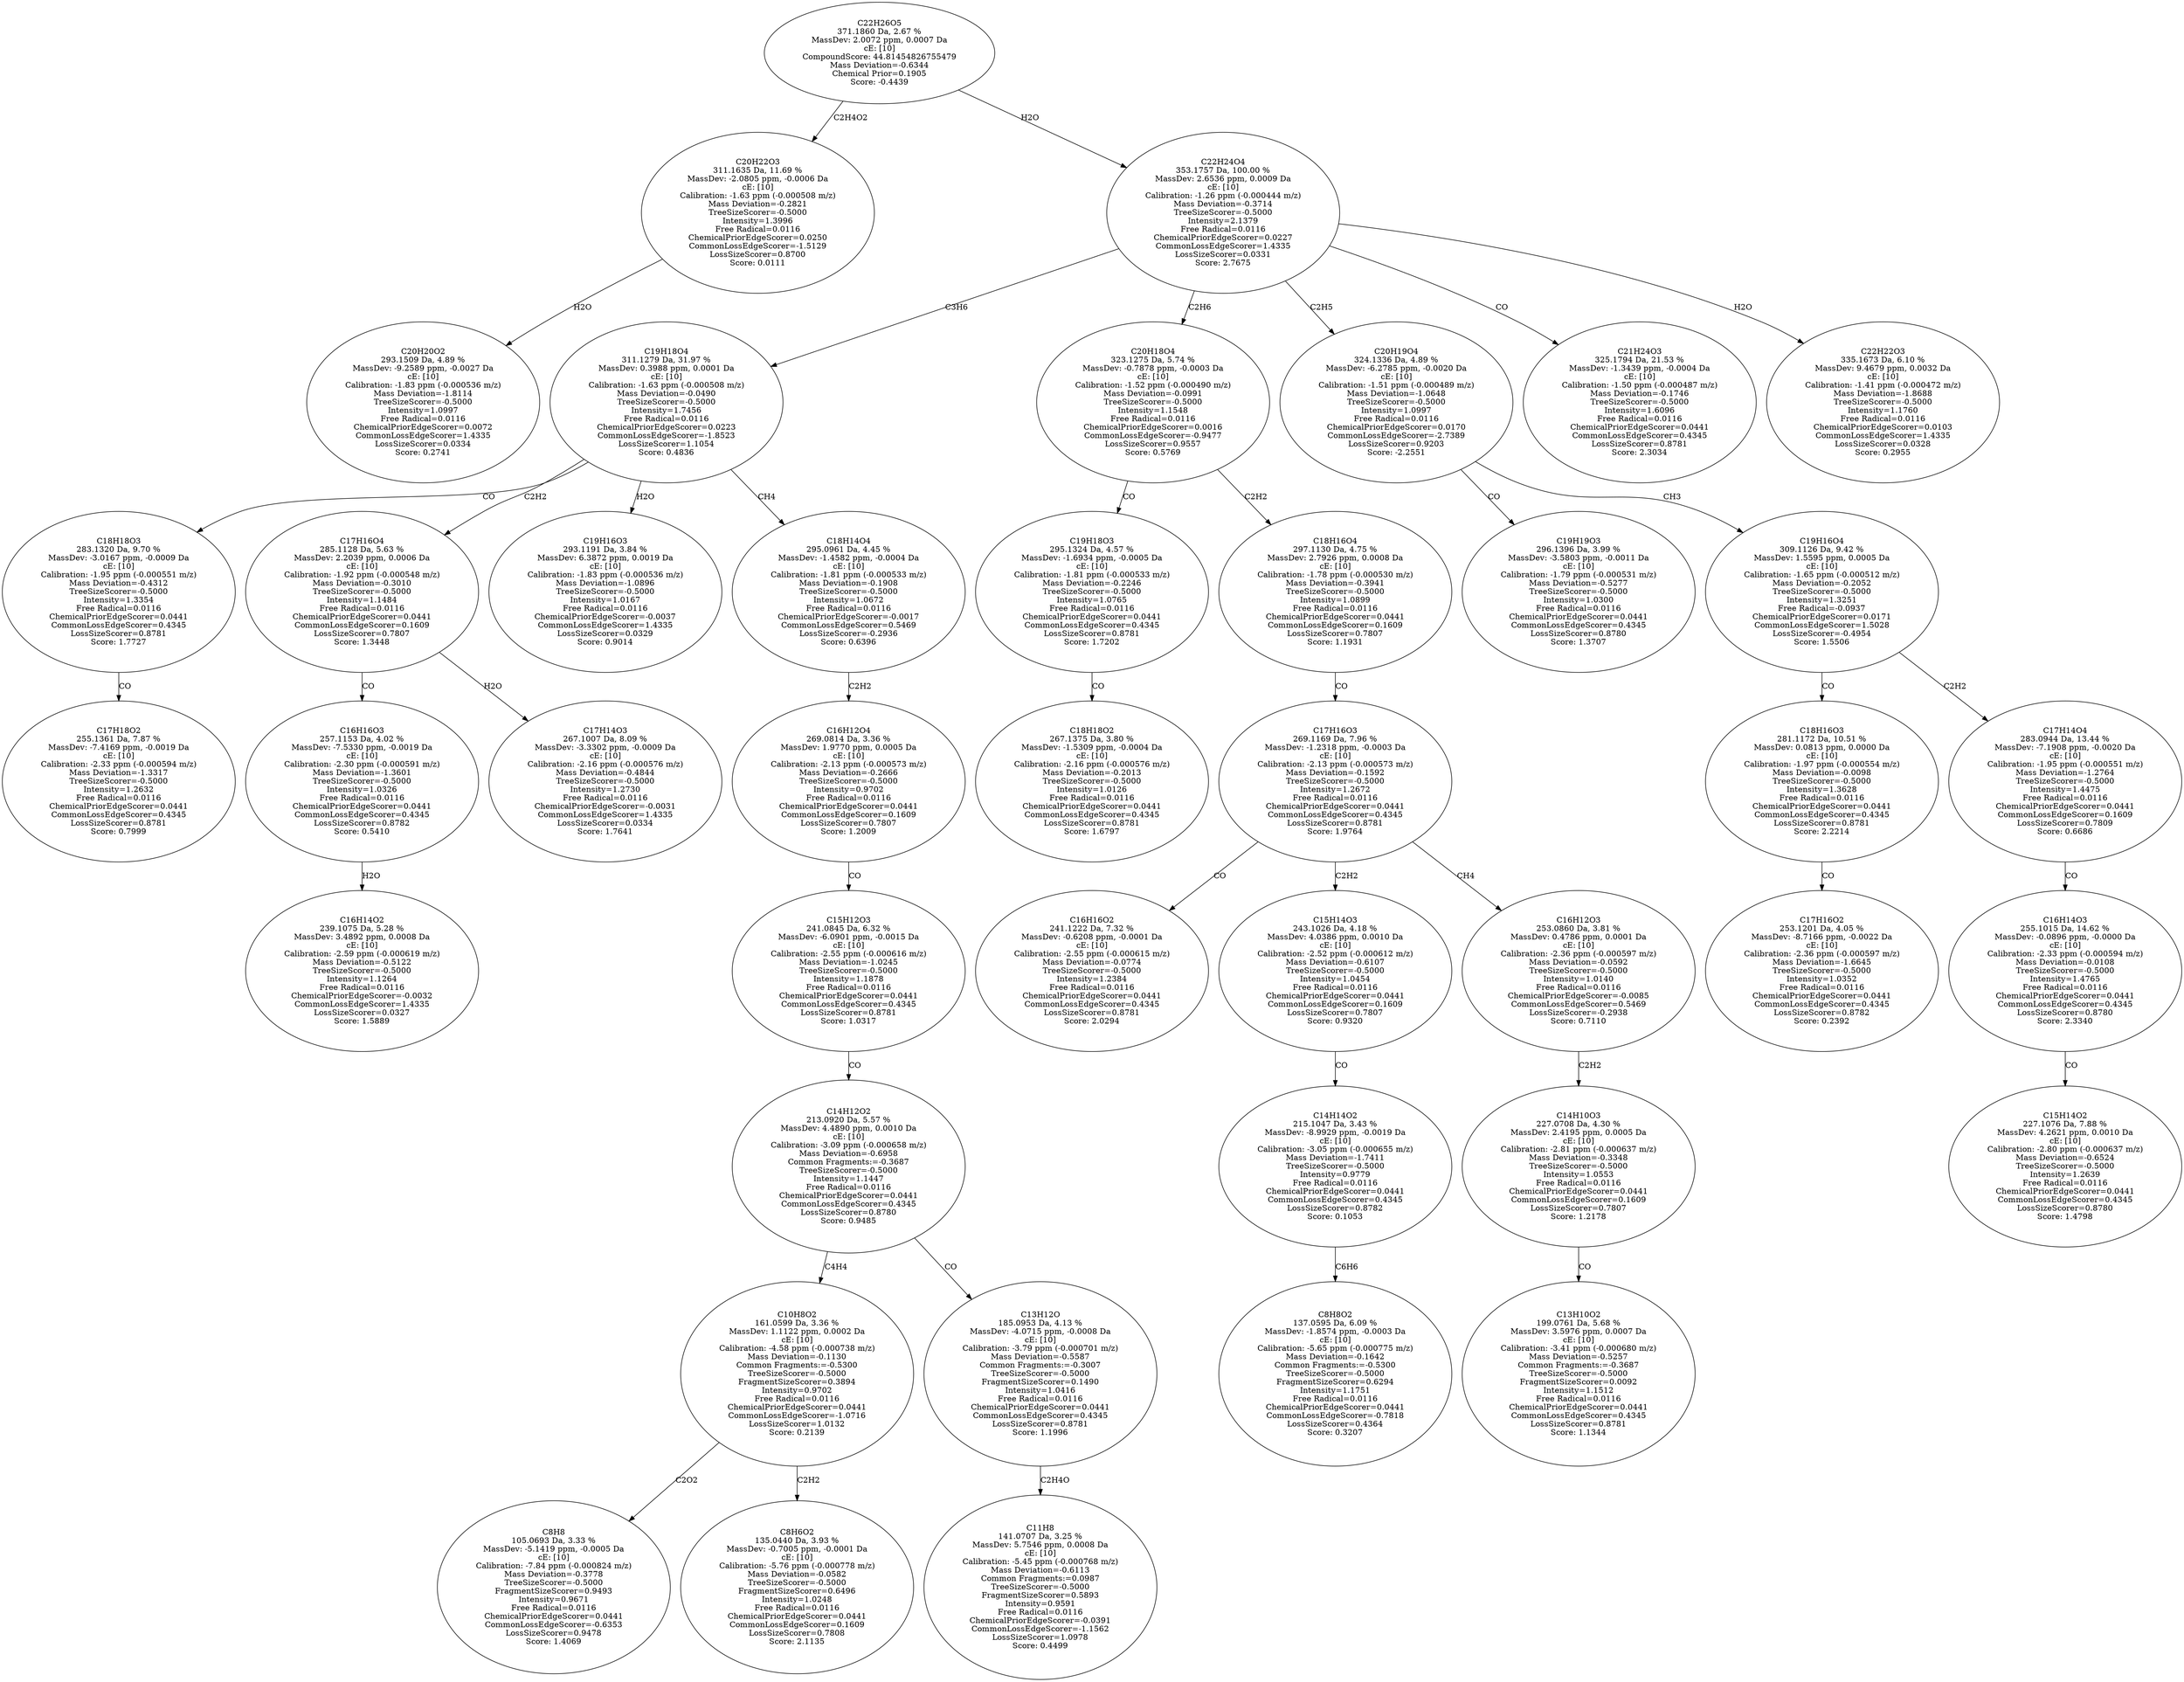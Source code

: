 strict digraph {
v1 [label="C20H20O2\n293.1509 Da, 4.89 %\nMassDev: -9.2589 ppm, -0.0027 Da\ncE: [10]\nCalibration: -1.83 ppm (-0.000536 m/z)\nMass Deviation=-1.8114\nTreeSizeScorer=-0.5000\nIntensity=1.0997\nFree Radical=0.0116\nChemicalPriorEdgeScorer=0.0072\nCommonLossEdgeScorer=1.4335\nLossSizeScorer=0.0334\nScore: 0.2741"];
v2 [label="C20H22O3\n311.1635 Da, 11.69 %\nMassDev: -2.0805 ppm, -0.0006 Da\ncE: [10]\nCalibration: -1.63 ppm (-0.000508 m/z)\nMass Deviation=-0.2821\nTreeSizeScorer=-0.5000\nIntensity=1.3996\nFree Radical=0.0116\nChemicalPriorEdgeScorer=0.0250\nCommonLossEdgeScorer=-1.5129\nLossSizeScorer=0.8700\nScore: 0.0111"];
v3 [label="C17H18O2\n255.1361 Da, 7.87 %\nMassDev: -7.4169 ppm, -0.0019 Da\ncE: [10]\nCalibration: -2.33 ppm (-0.000594 m/z)\nMass Deviation=-1.3317\nTreeSizeScorer=-0.5000\nIntensity=1.2632\nFree Radical=0.0116\nChemicalPriorEdgeScorer=0.0441\nCommonLossEdgeScorer=0.4345\nLossSizeScorer=0.8781\nScore: 0.7999"];
v4 [label="C18H18O3\n283.1320 Da, 9.70 %\nMassDev: -3.0167 ppm, -0.0009 Da\ncE: [10]\nCalibration: -1.95 ppm (-0.000551 m/z)\nMass Deviation=-0.4312\nTreeSizeScorer=-0.5000\nIntensity=1.3354\nFree Radical=0.0116\nChemicalPriorEdgeScorer=0.0441\nCommonLossEdgeScorer=0.4345\nLossSizeScorer=0.8781\nScore: 1.7727"];
v5 [label="C16H14O2\n239.1075 Da, 5.28 %\nMassDev: 3.4892 ppm, 0.0008 Da\ncE: [10]\nCalibration: -2.59 ppm (-0.000619 m/z)\nMass Deviation=-0.5122\nTreeSizeScorer=-0.5000\nIntensity=1.1264\nFree Radical=0.0116\nChemicalPriorEdgeScorer=-0.0032\nCommonLossEdgeScorer=1.4335\nLossSizeScorer=0.0327\nScore: 1.5889"];
v6 [label="C16H16O3\n257.1153 Da, 4.02 %\nMassDev: -7.5330 ppm, -0.0019 Da\ncE: [10]\nCalibration: -2.30 ppm (-0.000591 m/z)\nMass Deviation=-1.3601\nTreeSizeScorer=-0.5000\nIntensity=1.0326\nFree Radical=0.0116\nChemicalPriorEdgeScorer=0.0441\nCommonLossEdgeScorer=0.4345\nLossSizeScorer=0.8782\nScore: 0.5410"];
v7 [label="C17H14O3\n267.1007 Da, 8.09 %\nMassDev: -3.3302 ppm, -0.0009 Da\ncE: [10]\nCalibration: -2.16 ppm (-0.000576 m/z)\nMass Deviation=-0.4844\nTreeSizeScorer=-0.5000\nIntensity=1.2730\nFree Radical=0.0116\nChemicalPriorEdgeScorer=-0.0031\nCommonLossEdgeScorer=1.4335\nLossSizeScorer=0.0334\nScore: 1.7641"];
v8 [label="C17H16O4\n285.1128 Da, 5.63 %\nMassDev: 2.2039 ppm, 0.0006 Da\ncE: [10]\nCalibration: -1.92 ppm (-0.000548 m/z)\nMass Deviation=-0.3010\nTreeSizeScorer=-0.5000\nIntensity=1.1484\nFree Radical=0.0116\nChemicalPriorEdgeScorer=0.0441\nCommonLossEdgeScorer=0.1609\nLossSizeScorer=0.7807\nScore: 1.3448"];
v9 [label="C19H16O3\n293.1191 Da, 3.84 %\nMassDev: 6.3872 ppm, 0.0019 Da\ncE: [10]\nCalibration: -1.83 ppm (-0.000536 m/z)\nMass Deviation=-1.0896\nTreeSizeScorer=-0.5000\nIntensity=1.0167\nFree Radical=0.0116\nChemicalPriorEdgeScorer=-0.0037\nCommonLossEdgeScorer=1.4335\nLossSizeScorer=0.0329\nScore: 0.9014"];
v10 [label="C8H8\n105.0693 Da, 3.33 %\nMassDev: -5.1419 ppm, -0.0005 Da\ncE: [10]\nCalibration: -7.84 ppm (-0.000824 m/z)\nMass Deviation=-0.3778\nTreeSizeScorer=-0.5000\nFragmentSizeScorer=0.9493\nIntensity=0.9671\nFree Radical=0.0116\nChemicalPriorEdgeScorer=0.0441\nCommonLossEdgeScorer=-0.6353\nLossSizeScorer=0.9478\nScore: 1.4069"];
v11 [label="C8H6O2\n135.0440 Da, 3.93 %\nMassDev: -0.7005 ppm, -0.0001 Da\ncE: [10]\nCalibration: -5.76 ppm (-0.000778 m/z)\nMass Deviation=-0.0582\nTreeSizeScorer=-0.5000\nFragmentSizeScorer=0.6496\nIntensity=1.0248\nFree Radical=0.0116\nChemicalPriorEdgeScorer=0.0441\nCommonLossEdgeScorer=0.1609\nLossSizeScorer=0.7808\nScore: 2.1135"];
v12 [label="C10H8O2\n161.0599 Da, 3.36 %\nMassDev: 1.1122 ppm, 0.0002 Da\ncE: [10]\nCalibration: -4.58 ppm (-0.000738 m/z)\nMass Deviation=-0.1130\nCommon Fragments:=-0.5300\nTreeSizeScorer=-0.5000\nFragmentSizeScorer=0.3894\nIntensity=0.9702\nFree Radical=0.0116\nChemicalPriorEdgeScorer=0.0441\nCommonLossEdgeScorer=-1.0716\nLossSizeScorer=1.0132\nScore: 0.2139"];
v13 [label="C11H8\n141.0707 Da, 3.25 %\nMassDev: 5.7546 ppm, 0.0008 Da\ncE: [10]\nCalibration: -5.45 ppm (-0.000768 m/z)\nMass Deviation=-0.6113\nCommon Fragments:=0.0987\nTreeSizeScorer=-0.5000\nFragmentSizeScorer=0.5893\nIntensity=0.9591\nFree Radical=0.0116\nChemicalPriorEdgeScorer=-0.0391\nCommonLossEdgeScorer=-1.1562\nLossSizeScorer=1.0978\nScore: 0.4499"];
v14 [label="C13H12O\n185.0953 Da, 4.13 %\nMassDev: -4.0715 ppm, -0.0008 Da\ncE: [10]\nCalibration: -3.79 ppm (-0.000701 m/z)\nMass Deviation=-0.5587\nCommon Fragments:=-0.3007\nTreeSizeScorer=-0.5000\nFragmentSizeScorer=0.1490\nIntensity=1.0416\nFree Radical=0.0116\nChemicalPriorEdgeScorer=0.0441\nCommonLossEdgeScorer=0.4345\nLossSizeScorer=0.8781\nScore: 1.1996"];
v15 [label="C14H12O2\n213.0920 Da, 5.57 %\nMassDev: 4.4890 ppm, 0.0010 Da\ncE: [10]\nCalibration: -3.09 ppm (-0.000658 m/z)\nMass Deviation=-0.6958\nCommon Fragments:=-0.3687\nTreeSizeScorer=-0.5000\nIntensity=1.1447\nFree Radical=0.0116\nChemicalPriorEdgeScorer=0.0441\nCommonLossEdgeScorer=0.4345\nLossSizeScorer=0.8780\nScore: 0.9485"];
v16 [label="C15H12O3\n241.0845 Da, 6.32 %\nMassDev: -6.0901 ppm, -0.0015 Da\ncE: [10]\nCalibration: -2.55 ppm (-0.000616 m/z)\nMass Deviation=-1.0245\nTreeSizeScorer=-0.5000\nIntensity=1.1878\nFree Radical=0.0116\nChemicalPriorEdgeScorer=0.0441\nCommonLossEdgeScorer=0.4345\nLossSizeScorer=0.8781\nScore: 1.0317"];
v17 [label="C16H12O4\n269.0814 Da, 3.36 %\nMassDev: 1.9770 ppm, 0.0005 Da\ncE: [10]\nCalibration: -2.13 ppm (-0.000573 m/z)\nMass Deviation=-0.2666\nTreeSizeScorer=-0.5000\nIntensity=0.9702\nFree Radical=0.0116\nChemicalPriorEdgeScorer=0.0441\nCommonLossEdgeScorer=0.1609\nLossSizeScorer=0.7807\nScore: 1.2009"];
v18 [label="C18H14O4\n295.0961 Da, 4.45 %\nMassDev: -1.4582 ppm, -0.0004 Da\ncE: [10]\nCalibration: -1.81 ppm (-0.000533 m/z)\nMass Deviation=-0.1908\nTreeSizeScorer=-0.5000\nIntensity=1.0672\nFree Radical=0.0116\nChemicalPriorEdgeScorer=-0.0017\nCommonLossEdgeScorer=0.5469\nLossSizeScorer=-0.2936\nScore: 0.6396"];
v19 [label="C19H18O4\n311.1279 Da, 31.97 %\nMassDev: 0.3988 ppm, 0.0001 Da\ncE: [10]\nCalibration: -1.63 ppm (-0.000508 m/z)\nMass Deviation=-0.0490\nTreeSizeScorer=-0.5000\nIntensity=1.7456\nFree Radical=0.0116\nChemicalPriorEdgeScorer=0.0223\nCommonLossEdgeScorer=-1.8523\nLossSizeScorer=1.1054\nScore: 0.4836"];
v20 [label="C18H18O2\n267.1375 Da, 3.80 %\nMassDev: -1.5309 ppm, -0.0004 Da\ncE: [10]\nCalibration: -2.16 ppm (-0.000576 m/z)\nMass Deviation=-0.2013\nTreeSizeScorer=-0.5000\nIntensity=1.0126\nFree Radical=0.0116\nChemicalPriorEdgeScorer=0.0441\nCommonLossEdgeScorer=0.4345\nLossSizeScorer=0.8781\nScore: 1.6797"];
v21 [label="C19H18O3\n295.1324 Da, 4.57 %\nMassDev: -1.6934 ppm, -0.0005 Da\ncE: [10]\nCalibration: -1.81 ppm (-0.000533 m/z)\nMass Deviation=-0.2246\nTreeSizeScorer=-0.5000\nIntensity=1.0765\nFree Radical=0.0116\nChemicalPriorEdgeScorer=0.0441\nCommonLossEdgeScorer=0.4345\nLossSizeScorer=0.8781\nScore: 1.7202"];
v22 [label="C16H16O2\n241.1222 Da, 7.32 %\nMassDev: -0.6208 ppm, -0.0001 Da\ncE: [10]\nCalibration: -2.55 ppm (-0.000615 m/z)\nMass Deviation=-0.0774\nTreeSizeScorer=-0.5000\nIntensity=1.2384\nFree Radical=0.0116\nChemicalPriorEdgeScorer=0.0441\nCommonLossEdgeScorer=0.4345\nLossSizeScorer=0.8781\nScore: 2.0294"];
v23 [label="C8H8O2\n137.0595 Da, 6.09 %\nMassDev: -1.8574 ppm, -0.0003 Da\ncE: [10]\nCalibration: -5.65 ppm (-0.000775 m/z)\nMass Deviation=-0.1642\nCommon Fragments:=-0.5300\nTreeSizeScorer=-0.5000\nFragmentSizeScorer=0.6294\nIntensity=1.1751\nFree Radical=0.0116\nChemicalPriorEdgeScorer=0.0441\nCommonLossEdgeScorer=-0.7818\nLossSizeScorer=0.4364\nScore: 0.3207"];
v24 [label="C14H14O2\n215.1047 Da, 3.43 %\nMassDev: -8.9929 ppm, -0.0019 Da\ncE: [10]\nCalibration: -3.05 ppm (-0.000655 m/z)\nMass Deviation=-1.7411\nTreeSizeScorer=-0.5000\nIntensity=0.9779\nFree Radical=0.0116\nChemicalPriorEdgeScorer=0.0441\nCommonLossEdgeScorer=0.4345\nLossSizeScorer=0.8782\nScore: 0.1053"];
v25 [label="C15H14O3\n243.1026 Da, 4.18 %\nMassDev: 4.0386 ppm, 0.0010 Da\ncE: [10]\nCalibration: -2.52 ppm (-0.000612 m/z)\nMass Deviation=-0.6107\nTreeSizeScorer=-0.5000\nIntensity=1.0454\nFree Radical=0.0116\nChemicalPriorEdgeScorer=0.0441\nCommonLossEdgeScorer=0.1609\nLossSizeScorer=0.7807\nScore: 0.9320"];
v26 [label="C13H10O2\n199.0761 Da, 5.68 %\nMassDev: 3.5976 ppm, 0.0007 Da\ncE: [10]\nCalibration: -3.41 ppm (-0.000680 m/z)\nMass Deviation=-0.5257\nCommon Fragments:=-0.3687\nTreeSizeScorer=-0.5000\nFragmentSizeScorer=0.0092\nIntensity=1.1512\nFree Radical=0.0116\nChemicalPriorEdgeScorer=0.0441\nCommonLossEdgeScorer=0.4345\nLossSizeScorer=0.8781\nScore: 1.1344"];
v27 [label="C14H10O3\n227.0708 Da, 4.30 %\nMassDev: 2.4195 ppm, 0.0005 Da\ncE: [10]\nCalibration: -2.81 ppm (-0.000637 m/z)\nMass Deviation=-0.3348\nTreeSizeScorer=-0.5000\nIntensity=1.0553\nFree Radical=0.0116\nChemicalPriorEdgeScorer=0.0441\nCommonLossEdgeScorer=0.1609\nLossSizeScorer=0.7807\nScore: 1.2178"];
v28 [label="C16H12O3\n253.0860 Da, 3.81 %\nMassDev: 0.4786 ppm, 0.0001 Da\ncE: [10]\nCalibration: -2.36 ppm (-0.000597 m/z)\nMass Deviation=-0.0592\nTreeSizeScorer=-0.5000\nIntensity=1.0140\nFree Radical=0.0116\nChemicalPriorEdgeScorer=-0.0085\nCommonLossEdgeScorer=0.5469\nLossSizeScorer=-0.2938\nScore: 0.7110"];
v29 [label="C17H16O3\n269.1169 Da, 7.96 %\nMassDev: -1.2318 ppm, -0.0003 Da\ncE: [10]\nCalibration: -2.13 ppm (-0.000573 m/z)\nMass Deviation=-0.1592\nTreeSizeScorer=-0.5000\nIntensity=1.2672\nFree Radical=0.0116\nChemicalPriorEdgeScorer=0.0441\nCommonLossEdgeScorer=0.4345\nLossSizeScorer=0.8781\nScore: 1.9764"];
v30 [label="C18H16O4\n297.1130 Da, 4.75 %\nMassDev: 2.7926 ppm, 0.0008 Da\ncE: [10]\nCalibration: -1.78 ppm (-0.000530 m/z)\nMass Deviation=-0.3941\nTreeSizeScorer=-0.5000\nIntensity=1.0899\nFree Radical=0.0116\nChemicalPriorEdgeScorer=0.0441\nCommonLossEdgeScorer=0.1609\nLossSizeScorer=0.7807\nScore: 1.1931"];
v31 [label="C20H18O4\n323.1275 Da, 5.74 %\nMassDev: -0.7878 ppm, -0.0003 Da\ncE: [10]\nCalibration: -1.52 ppm (-0.000490 m/z)\nMass Deviation=-0.0991\nTreeSizeScorer=-0.5000\nIntensity=1.1548\nFree Radical=0.0116\nChemicalPriorEdgeScorer=0.0016\nCommonLossEdgeScorer=-0.9477\nLossSizeScorer=0.9557\nScore: 0.5769"];
v32 [label="C19H19O3\n296.1396 Da, 3.99 %\nMassDev: -3.5803 ppm, -0.0011 Da\ncE: [10]\nCalibration: -1.79 ppm (-0.000531 m/z)\nMass Deviation=-0.5277\nTreeSizeScorer=-0.5000\nIntensity=1.0300\nFree Radical=0.0116\nChemicalPriorEdgeScorer=0.0441\nCommonLossEdgeScorer=0.4345\nLossSizeScorer=0.8780\nScore: 1.3707"];
v33 [label="C17H16O2\n253.1201 Da, 4.05 %\nMassDev: -8.7166 ppm, -0.0022 Da\ncE: [10]\nCalibration: -2.36 ppm (-0.000597 m/z)\nMass Deviation=-1.6645\nTreeSizeScorer=-0.5000\nIntensity=1.0352\nFree Radical=0.0116\nChemicalPriorEdgeScorer=0.0441\nCommonLossEdgeScorer=0.4345\nLossSizeScorer=0.8782\nScore: 0.2392"];
v34 [label="C18H16O3\n281.1172 Da, 10.51 %\nMassDev: 0.0813 ppm, 0.0000 Da\ncE: [10]\nCalibration: -1.97 ppm (-0.000554 m/z)\nMass Deviation=-0.0098\nTreeSizeScorer=-0.5000\nIntensity=1.3628\nFree Radical=0.0116\nChemicalPriorEdgeScorer=0.0441\nCommonLossEdgeScorer=0.4345\nLossSizeScorer=0.8781\nScore: 2.2214"];
v35 [label="C15H14O2\n227.1076 Da, 7.88 %\nMassDev: 4.2621 ppm, 0.0010 Da\ncE: [10]\nCalibration: -2.80 ppm (-0.000637 m/z)\nMass Deviation=-0.6524\nTreeSizeScorer=-0.5000\nIntensity=1.2639\nFree Radical=0.0116\nChemicalPriorEdgeScorer=0.0441\nCommonLossEdgeScorer=0.4345\nLossSizeScorer=0.8780\nScore: 1.4798"];
v36 [label="C16H14O3\n255.1015 Da, 14.62 %\nMassDev: -0.0896 ppm, -0.0000 Da\ncE: [10]\nCalibration: -2.33 ppm (-0.000594 m/z)\nMass Deviation=-0.0108\nTreeSizeScorer=-0.5000\nIntensity=1.4765\nFree Radical=0.0116\nChemicalPriorEdgeScorer=0.0441\nCommonLossEdgeScorer=0.4345\nLossSizeScorer=0.8780\nScore: 2.3340"];
v37 [label="C17H14O4\n283.0944 Da, 13.44 %\nMassDev: -7.1908 ppm, -0.0020 Da\ncE: [10]\nCalibration: -1.95 ppm (-0.000551 m/z)\nMass Deviation=-1.2764\nTreeSizeScorer=-0.5000\nIntensity=1.4475\nFree Radical=0.0116\nChemicalPriorEdgeScorer=0.0441\nCommonLossEdgeScorer=0.1609\nLossSizeScorer=0.7809\nScore: 0.6686"];
v38 [label="C19H16O4\n309.1126 Da, 9.42 %\nMassDev: 1.5595 ppm, 0.0005 Da\ncE: [10]\nCalibration: -1.65 ppm (-0.000512 m/z)\nMass Deviation=-0.2052\nTreeSizeScorer=-0.5000\nIntensity=1.3251\nFree Radical=-0.0937\nChemicalPriorEdgeScorer=0.0171\nCommonLossEdgeScorer=1.5028\nLossSizeScorer=-0.4954\nScore: 1.5506"];
v39 [label="C20H19O4\n324.1336 Da, 4.89 %\nMassDev: -6.2785 ppm, -0.0020 Da\ncE: [10]\nCalibration: -1.51 ppm (-0.000489 m/z)\nMass Deviation=-1.0648\nTreeSizeScorer=-0.5000\nIntensity=1.0997\nFree Radical=0.0116\nChemicalPriorEdgeScorer=0.0170\nCommonLossEdgeScorer=-2.7389\nLossSizeScorer=0.9203\nScore: -2.2551"];
v40 [label="C21H24O3\n325.1794 Da, 21.53 %\nMassDev: -1.3439 ppm, -0.0004 Da\ncE: [10]\nCalibration: -1.50 ppm (-0.000487 m/z)\nMass Deviation=-0.1746\nTreeSizeScorer=-0.5000\nIntensity=1.6096\nFree Radical=0.0116\nChemicalPriorEdgeScorer=0.0441\nCommonLossEdgeScorer=0.4345\nLossSizeScorer=0.8781\nScore: 2.3034"];
v41 [label="C22H22O3\n335.1673 Da, 6.10 %\nMassDev: 9.4679 ppm, 0.0032 Da\ncE: [10]\nCalibration: -1.41 ppm (-0.000472 m/z)\nMass Deviation=-1.8688\nTreeSizeScorer=-0.5000\nIntensity=1.1760\nFree Radical=0.0116\nChemicalPriorEdgeScorer=0.0103\nCommonLossEdgeScorer=1.4335\nLossSizeScorer=0.0328\nScore: 0.2955"];
v42 [label="C22H24O4\n353.1757 Da, 100.00 %\nMassDev: 2.6536 ppm, 0.0009 Da\ncE: [10]\nCalibration: -1.26 ppm (-0.000444 m/z)\nMass Deviation=-0.3714\nTreeSizeScorer=-0.5000\nIntensity=2.1379\nFree Radical=0.0116\nChemicalPriorEdgeScorer=0.0227\nCommonLossEdgeScorer=1.4335\nLossSizeScorer=0.0331\nScore: 2.7675"];
v43 [label="C22H26O5\n371.1860 Da, 2.67 %\nMassDev: 2.0072 ppm, 0.0007 Da\ncE: [10]\nCompoundScore: 44.81454826755479\nMass Deviation=-0.6344\nChemical Prior=0.1905\nScore: -0.4439"];
v2 -> v1 [label="H2O"];
v43 -> v2 [label="C2H4O2"];
v4 -> v3 [label="CO"];
v19 -> v4 [label="CO"];
v6 -> v5 [label="H2O"];
v8 -> v6 [label="CO"];
v8 -> v7 [label="H2O"];
v19 -> v8 [label="C2H2"];
v19 -> v9 [label="H2O"];
v12 -> v10 [label="C2O2"];
v12 -> v11 [label="C2H2"];
v15 -> v12 [label="C4H4"];
v14 -> v13 [label="C2H4O"];
v15 -> v14 [label="CO"];
v16 -> v15 [label="CO"];
v17 -> v16 [label="CO"];
v18 -> v17 [label="C2H2"];
v19 -> v18 [label="CH4"];
v42 -> v19 [label="C3H6"];
v21 -> v20 [label="CO"];
v31 -> v21 [label="CO"];
v29 -> v22 [label="CO"];
v24 -> v23 [label="C6H6"];
v25 -> v24 [label="CO"];
v29 -> v25 [label="C2H2"];
v27 -> v26 [label="CO"];
v28 -> v27 [label="C2H2"];
v29 -> v28 [label="CH4"];
v30 -> v29 [label="CO"];
v31 -> v30 [label="C2H2"];
v42 -> v31 [label="C2H6"];
v39 -> v32 [label="CO"];
v34 -> v33 [label="CO"];
v38 -> v34 [label="CO"];
v36 -> v35 [label="CO"];
v37 -> v36 [label="CO"];
v38 -> v37 [label="C2H2"];
v39 -> v38 [label="CH3"];
v42 -> v39 [label="C2H5"];
v42 -> v40 [label="CO"];
v42 -> v41 [label="H2O"];
v43 -> v42 [label="H2O"];
}